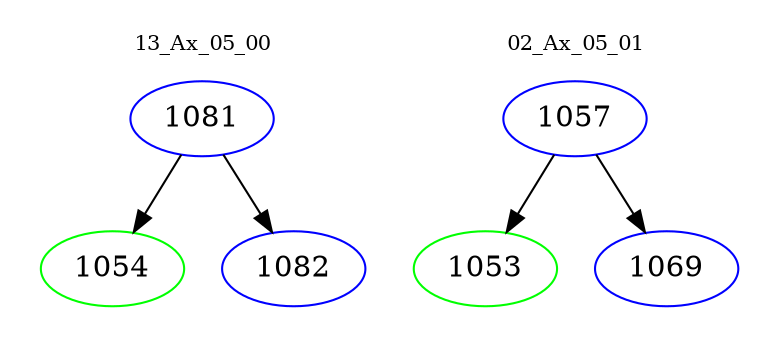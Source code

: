 digraph{
subgraph cluster_0 {
color = white
label = "13_Ax_05_00";
fontsize=10;
T0_1081 [label="1081", color="blue"]
T0_1081 -> T0_1054 [color="black"]
T0_1054 [label="1054", color="green"]
T0_1081 -> T0_1082 [color="black"]
T0_1082 [label="1082", color="blue"]
}
subgraph cluster_1 {
color = white
label = "02_Ax_05_01";
fontsize=10;
T1_1057 [label="1057", color="blue"]
T1_1057 -> T1_1053 [color="black"]
T1_1053 [label="1053", color="green"]
T1_1057 -> T1_1069 [color="black"]
T1_1069 [label="1069", color="blue"]
}
}
